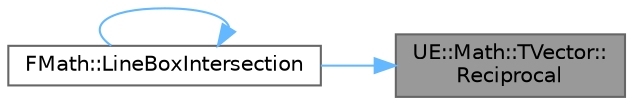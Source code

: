 digraph "UE::Math::TVector::Reciprocal"
{
 // INTERACTIVE_SVG=YES
 // LATEX_PDF_SIZE
  bgcolor="transparent";
  edge [fontname=Helvetica,fontsize=10,labelfontname=Helvetica,labelfontsize=10];
  node [fontname=Helvetica,fontsize=10,shape=box,height=0.2,width=0.4];
  rankdir="RL";
  Node1 [id="Node000001",label="UE::Math::TVector::\lReciprocal",height=0.2,width=0.4,color="gray40", fillcolor="grey60", style="filled", fontcolor="black",tooltip="Gets the reciprocal of this vector, avoiding division by zero."];
  Node1 -> Node2 [id="edge1_Node000001_Node000002",dir="back",color="steelblue1",style="solid",tooltip=" "];
  Node2 [id="Node000002",label="FMath::LineBoxIntersection",height=0.2,width=0.4,color="grey40", fillcolor="white", style="filled",URL="$dc/d20/structFMath.html#a89cd0660bf89072439b946e5a74dca17",tooltip="Determines whether a line intersects a box."];
  Node2 -> Node2 [id="edge2_Node000002_Node000002",dir="back",color="steelblue1",style="solid",tooltip=" "];
}
